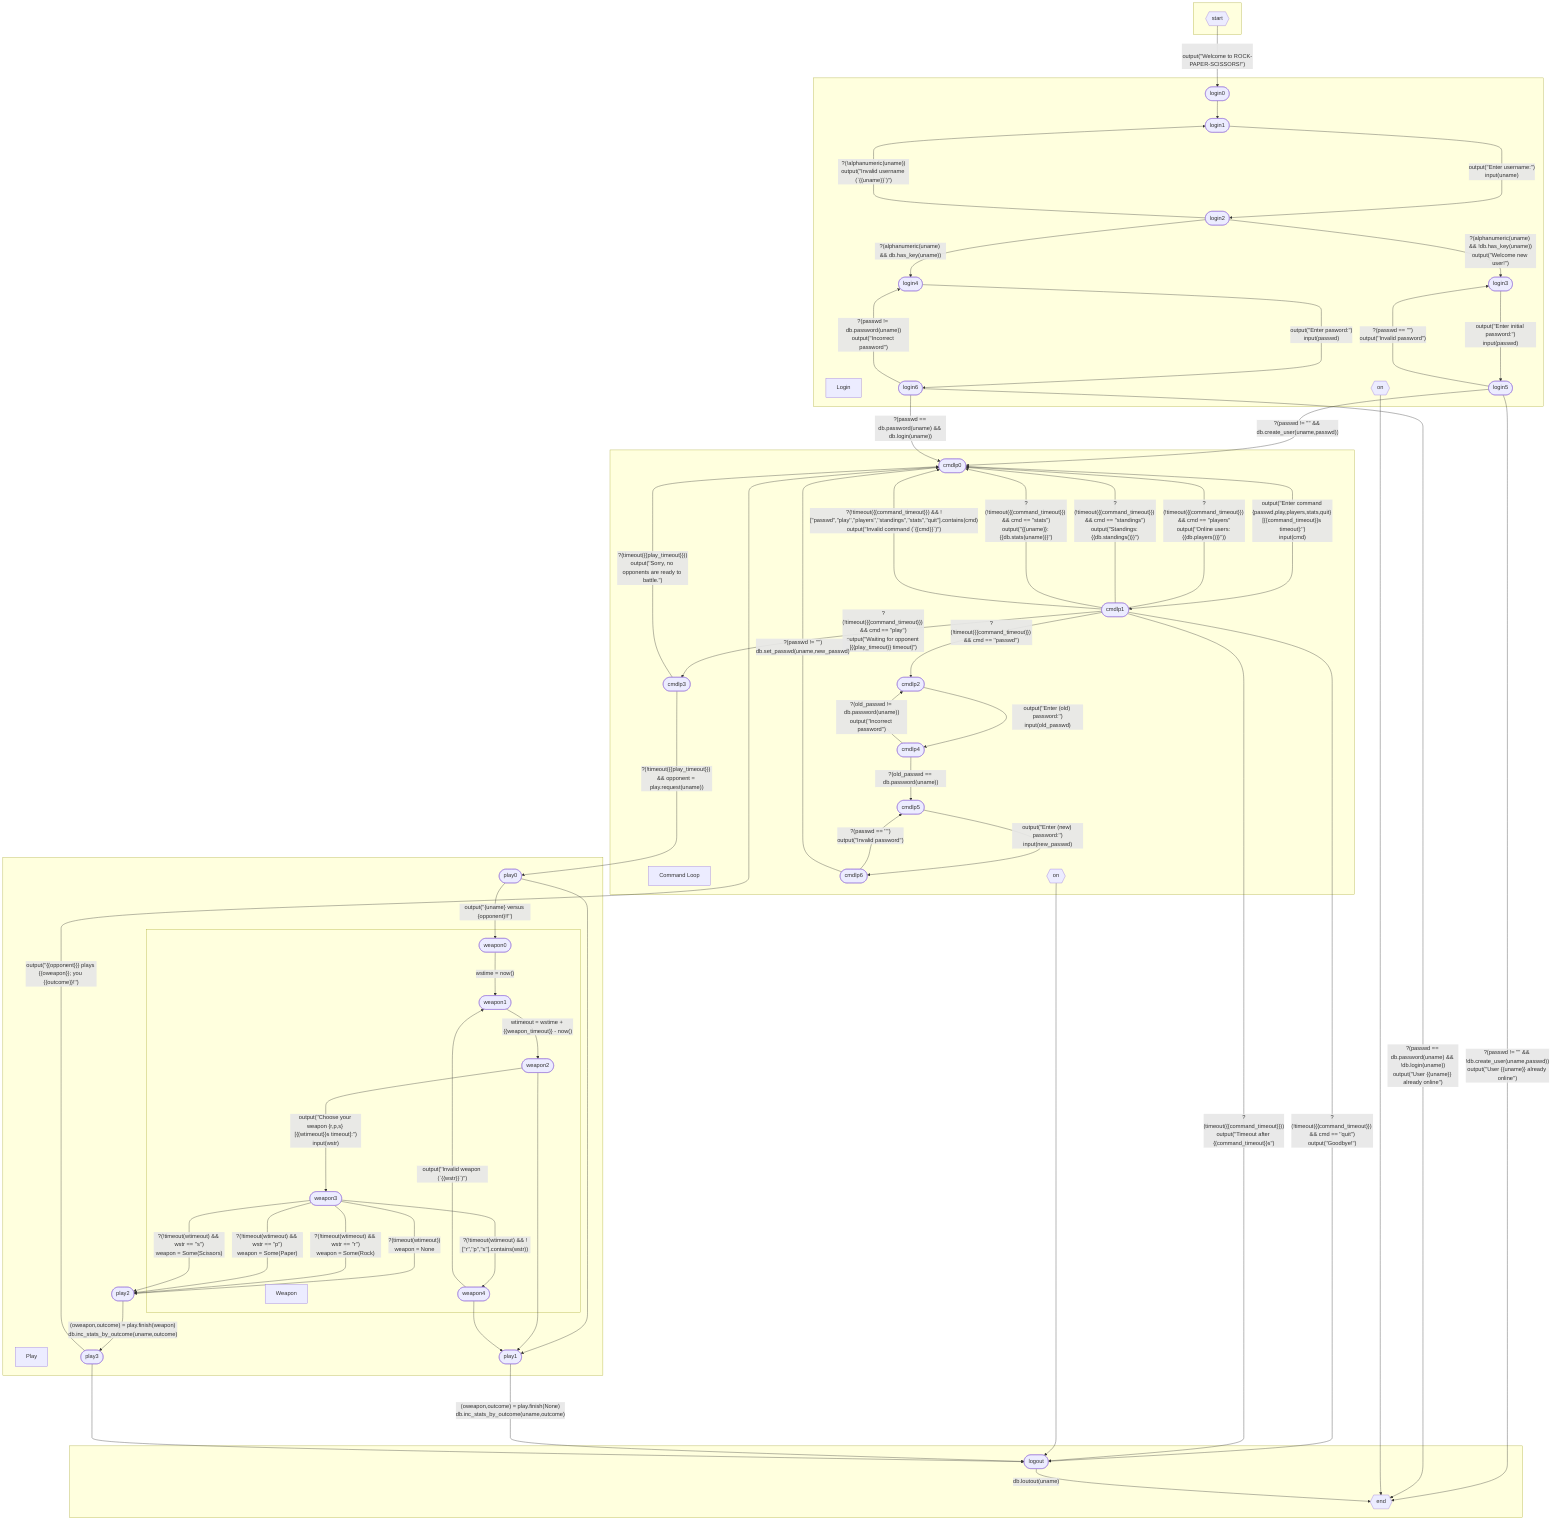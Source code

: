graph TD
    subgraph STARTSG [ ]
      START{{start}}
    end
    subgraph Login [ ]
      login_title["Login"]
      login_disconnect{{on <disconnect>}}
      login0([login0])
      login1([login1])
      login2([login2])
      login3([login3])
      login4([login4])
      login5([login5])
      login6([login6])
    end
    subgraph CommandLoop [ ]
      cmdlp_title["Command Loop"]
      cmdlp_disconnect{{on <disconnect>}}
      cmdlp0([cmdlp0])
      cmdlp1([cmdlp1])
      cmdlp2([cmdlp2])
      cmdlp3([cmdlp3])
      cmdlp4([cmdlp4])
      cmdlp5([cmdlp5])
      cmdlp6([cmdlp6])
    end
    subgraph Play [ ]
      play_title["Play"]
      play0([play0])
      play2([play1])
      play6([play2])
      play8([play3])
      subgraph Weapon [ ]
        weapon_title["Weapon"]
        play1([weapon0])
        play3([weapon1])
        play4([weapon2])
        play5([weapon3])
        play7([weapon4])
      end
    end
   subgraph ENDSG [ ]
      END{{end}}
      logout([logout])
    end

    START -->|"<connect><br>output(''Welcome to ROCK-PAPER-SCISSORS!'')"| login0


    login0 --> login1

    login1 ---->|"output(''Enter username:'')<br>input(uname)"| login2

    login2 -->|"?(!alphanumeric(uname))<br/>output(''Invalid username (`{{uname}}`)'')"| login1
    login2 -->|"?(alphanumeric(uname) && !db.has_key(uname))<br/>output(''Welcome new user!'')"| login3
    login2 -->|"?(alphanumeric(uname) && db.has_key(uname))"| login4

    login3 ---->|"output(''Enter initial password:'')<br>input(passwd)"| login5

    login5 -->|"?(passwd != '''' && db.create_user(uname,passwd))"| cmdlp0
    login5 -->|"?(passwd != '''' && !db.create_user(uname,passwd))<br>output(''User {{uname}} already online'')<br><terminate>"| END
    login5 -->|"?(passwd == '''')<br>output(''Invalid password'')"| login3

    login4 ---->|"output(''Enter pasword:'')<br>input(passwd)"| login6

    login6 -->|"?(passwd == db.password(uname) && db.login(uname))"| cmdlp0
    login6 -->|"?(passwd == db.password(uname) && !db.login(uname))<br>output(''User {{uname}} already online'')<br><terminate>"| END
    login6 -->|"?(passwd != db.password(uname))<br>output(''Incorrect password'')"| login4

    login_disconnect --> END


    cmdlp0 ---->|"output(''Enter command {passwd,play,players,stats,quit} [{{command_timeout}}s timeout]:'')<br>input(cmd)"| cmdlp1
    cmdlp1 -->|"?(!timeout({{command_timeout}}) && cmd == ''passwd'')"| cmdlp2
    cmdlp1 -->|"?(!timeout({{command_timeout}}) && cmd == ''play'')<br>output(''Waiting for opponent [{{play_timeout}} timeout]'')"| cmdlp3
    cmdlp1 -->|"?(!timeout({{command_timeout}}) && cmd == ''players''<br>output(''Online users: {{db.players()}}''))"| cmdlp0
    cmdlp1 -->|"?(!timeout({{command_timeout}}) && cmd == ''standings'')<br>output(''Standings: {{db.standings()}}'')"| cmdlp0
    cmdlp1 -->|"?(!timeout({{command_timeout}}) && cmd == ''stats'')<br>output(''{{uname}}: {{db.stats(uname)}}'')"| cmdlp0
    cmdlp1 ---->|"?(!timeout({{command_timeout}}) && cmd == ''quit'')<br>output(''Goodbye!'')<br><terminate>"| logout
    cmdlp1 ---->|"?(timeout({{command_timeout}}))<br>output(''Timeout after {{command_timeout}}s'')<br><terminate>"| logout
    cmdlp1 -->|"?(!timeout({{command_timeout}}) && ![''passwd'',''play'',''players'',''standings'',''stats'',''quit''].contains(cmd)<br>output(''Invalid command (`{{cmd}}`)'')"| cmdlp0

    cmdlp2 -->|"output(''Enter (old) password:'')<br>input(old_passwd)"| cmdlp4
    cmdlp4 -->|"?(old_passwd != db.password(uname))<br>output(''Incorrect password'')"| cmdlp2
    cmdlp4 -->|"?(old_passwd == db.password(uname))"| cmdlp5

    cmdlp5 -->|"output(''Enter (new) password:'')<br>input(new_passwd)"| cmdlp6
    cmdlp6 -->|"?(passwd == '''')<br>output(''Invalid password'')"| cmdlp5
    cmdlp6 -->|"?(passwd != '''')<br>db.set_passwd(uname,new_passwd)"| cmdlp0

    cmdlp3 ---->|"?(timeout({{play_timeout}}))<br>output(''Sorry, no opponents are ready to battle.'')"| cmdlp0
    cmdlp3 ---->|"?(!timeout({{play_timeout}}) && opponent = play.request(uname))"| play0

    cmdlp_disconnect --> logout


    play0 -->|"output(''{uname} versus {opponent}!!'')"| play1
    play0 -->|"<disconnect>"| play2

    play1 -->|"wstime = now()"| play3

    play2 -->|"(oweapon,outcome) = play.finish(None)<br>db.inc_stats_by_outcome(uname,outcome)"| logout

    play3 -->|"wtimeout = wstime + {{weapon_timeout}} - now()"| play4

    play4 ---->|"output(''Choose your weapon {r,p,s} [{{wtimeout}}s timeout]:'')<br>input(wstr)"| play5
    play4 -->|"<disconnect>"| play2

    play5 ---->|"?(timeout(wtimeout))<br>weapon = None"| play6
    play5 -->|"?(!timeout(wtimeout) && wstr == ''r'')<br>weapon = Some(Rock)"| play6
    play5 -->|"?(!timeout(wtimeout) && wstr == ''p'')<br>weapon = Some(Paper)"| play6
    play5 -->|"?(!timeout(wtimeout) && wstr == ''s'')<br>weapon = Some(Scissors)"| play6
    play5 ---->|"?(!timeout(wtimeout) && ![''r'',''p'',''s''].contains(wstr))"| play7

    play6 -->|"(oweapon,outcome) = play.finish(weapon)<br>db.inc_stats_by_outcome(uname,outcome)"| play8

    play7 -->|"output(''Invalid weapon (`{{wstr}}`)'')"| play3
    play7 -->|"<disconnect>"| play2

    play8 ---->|"output(''{{opponent}}} plays {{oweapon}}; you {{outcome}}!'')"| cmdlp0
    play8 ---->|"<disconnect>"| logout


    logout -->|"db.loutout(uname)"| END